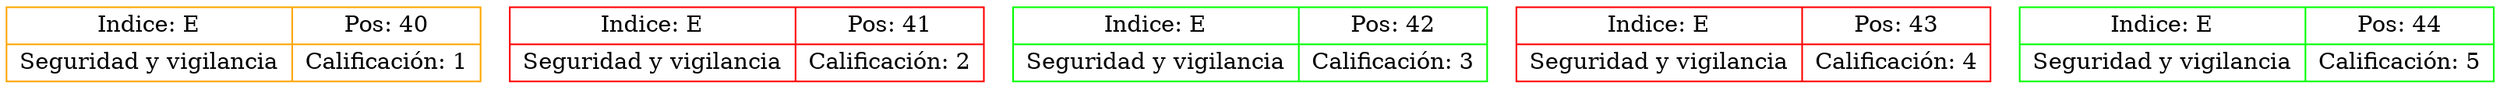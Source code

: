 digraph Daniel8{
node[shape=record];
node40[color=orange, fillcolor=violet, label="{Indice: E|Seguridad y vigilancia}|{Pos: 40|Calificación: 1}"];
node41[color=red, fillcolor=blue, label="{Indice: E|Seguridad y vigilancia}|{Pos: 41|Calificación: 2}"];
node42[color=green, fillcolor=brown, label="{Indice: E|Seguridad y vigilancia}|{Pos: 42|Calificación: 3}"];
node43[color=red, fillcolor=gray, label="{Indice: E|Seguridad y vigilancia}|{Pos: 43|Calificación: 4}"];
node44[color=green, fillcolor=yellow, label="{Indice: E|Seguridad y vigilancia}|{Pos: 44|Calificación: 5}"];
}